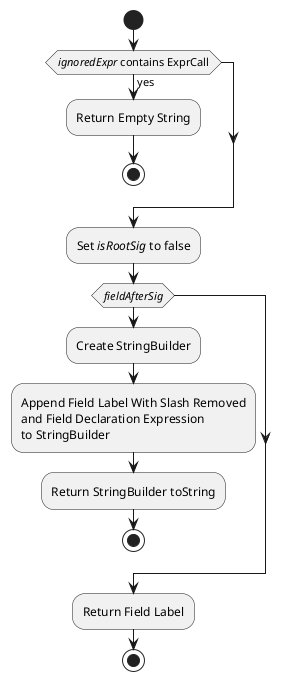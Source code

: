 @startuml
start
if(//ignoredExpr// contains ExprCall) then (yes)
:Return Empty String;
stop
endif
:Set //isRootSig// to false;
if(//fieldAfterSig//)
:Create StringBuilder;
:Append Field Label With Slash Removed
and Field Declaration Expression
to StringBuilder;
:Return StringBuilder toString;
stop
endif
:Return Field Label;
stop
@enduml